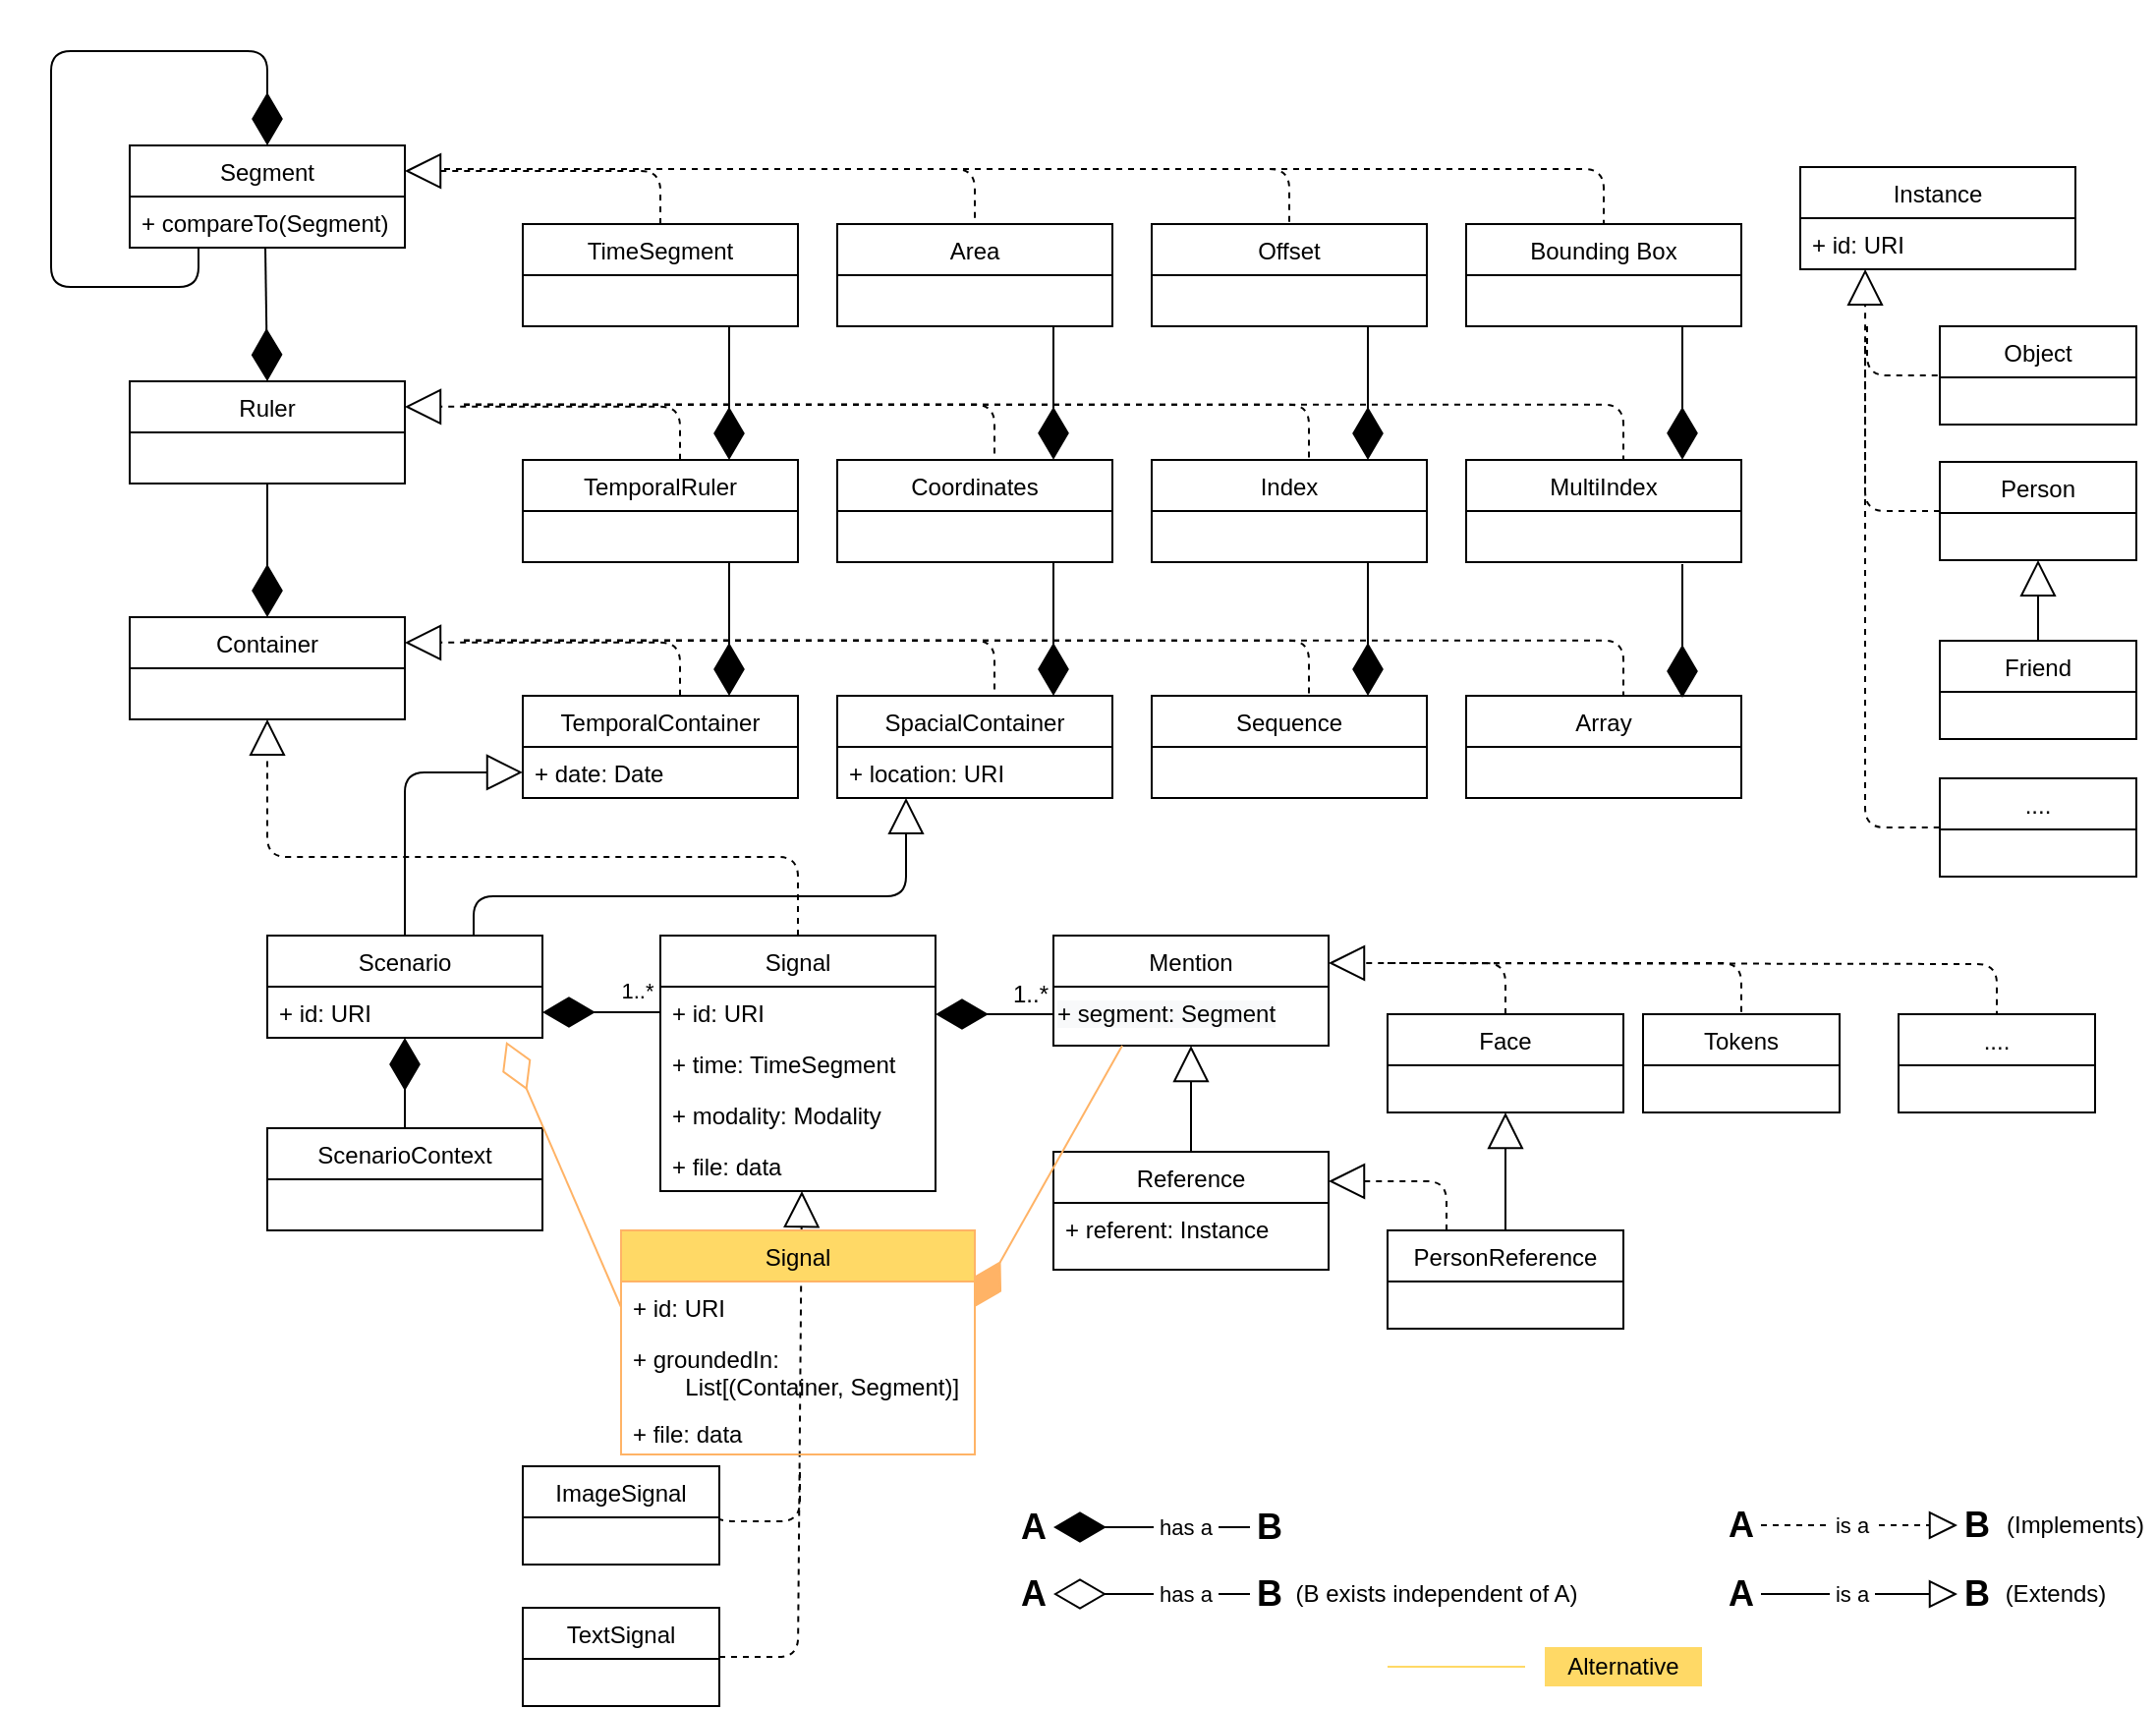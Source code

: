 <mxfile version="13.7.9" type="device"><diagram name="Page-1" id="b5b7bab2-c9e2-2cf4-8b2a-24fd1a2a6d21"><mxGraphModel dx="1395" dy="1969" grid="1" gridSize="10" guides="1" tooltips="1" connect="1" arrows="1" fold="1" page="1" pageScale="1" pageWidth="827" pageHeight="1169" background="#ffffff" math="0" shadow="0"><root><mxCell id="0"/><mxCell id="1" parent="0"/><mxCell id="1o__DuFbmf7MNs0SQMGY-70" value="Scenario" style="swimlane;fontStyle=0;childLayout=stackLayout;horizontal=1;startSize=26;fillColor=none;horizontalStack=0;resizeParent=1;resizeParentMax=0;resizeLast=0;collapsible=1;marginBottom=0;" parent="1" vertex="1"><mxGeometry x="300" y="430" width="140" height="52" as="geometry"/></mxCell><mxCell id="1o__DuFbmf7MNs0SQMGY-71" value="+ id: URI" style="text;strokeColor=none;fillColor=none;align=left;verticalAlign=top;spacingLeft=4;spacingRight=4;overflow=hidden;rotatable=0;points=[[0,0.5],[1,0.5]];portConstraint=eastwest;" parent="1o__DuFbmf7MNs0SQMGY-70" vertex="1"><mxGeometry y="26" width="140" height="26" as="geometry"/></mxCell><mxCell id="1o__DuFbmf7MNs0SQMGY-81" value="Signal" style="swimlane;fontStyle=0;childLayout=stackLayout;horizontal=1;startSize=26;fillColor=none;horizontalStack=0;resizeParent=1;resizeParentMax=0;resizeLast=0;collapsible=1;marginBottom=0;" parent="1" vertex="1"><mxGeometry x="500" y="430" width="140" height="130" as="geometry"/></mxCell><mxCell id="1o__DuFbmf7MNs0SQMGY-82" value="+ id: URI" style="text;strokeColor=none;fillColor=none;align=left;verticalAlign=top;spacingLeft=4;spacingRight=4;overflow=hidden;rotatable=0;points=[[0,0.5],[1,0.5]];portConstraint=eastwest;" parent="1o__DuFbmf7MNs0SQMGY-81" vertex="1"><mxGeometry y="26" width="140" height="26" as="geometry"/></mxCell><mxCell id="1o__DuFbmf7MNs0SQMGY-83" value="+ time: TimeSegment" style="text;strokeColor=none;fillColor=none;align=left;verticalAlign=top;spacingLeft=4;spacingRight=4;overflow=hidden;rotatable=0;points=[[0,0.5],[1,0.5]];portConstraint=eastwest;" parent="1o__DuFbmf7MNs0SQMGY-81" vertex="1"><mxGeometry y="52" width="140" height="26" as="geometry"/></mxCell><mxCell id="1o__DuFbmf7MNs0SQMGY-126" value="+ modality: Modality" style="text;strokeColor=none;fillColor=none;align=left;verticalAlign=top;spacingLeft=4;spacingRight=4;overflow=hidden;rotatable=0;points=[[0,0.5],[1,0.5]];portConstraint=eastwest;" parent="1o__DuFbmf7MNs0SQMGY-81" vertex="1"><mxGeometry y="78" width="140" height="26" as="geometry"/></mxCell><mxCell id="5_Rlf8383dMf_mq0eheu-124" value="+ file: data" style="text;strokeColor=none;fillColor=none;align=left;verticalAlign=top;spacingLeft=4;spacingRight=4;overflow=hidden;rotatable=0;points=[[0,0.5],[1,0.5]];portConstraint=eastwest;" vertex="1" parent="1o__DuFbmf7MNs0SQMGY-81"><mxGeometry y="104" width="140" height="26" as="geometry"/></mxCell><mxCell id="1o__DuFbmf7MNs0SQMGY-96" value="" style="endArrow=block;endSize=16;endFill=0;html=1;entryX=0.5;entryY=1;entryDx=0;entryDy=0;exitX=0.5;exitY=0;exitDx=0;exitDy=0;" parent="1" source="1o__DuFbmf7MNs0SQMGY-95" target="1dBUzvK3cSzvTrbAuVFN-5" edge="1"><mxGeometry x="-0.2" width="160" relative="1" as="geometry"><mxPoint x="880" y="330" as="sourcePoint"/><mxPoint x="770" y="480" as="targetPoint"/><Array as="points"><mxPoint x="770" y="510"/></Array><mxPoint as="offset"/></mxGeometry></mxCell><mxCell id="1o__DuFbmf7MNs0SQMGY-109" value="" style="endArrow=block;endSize=16;endFill=0;html=1;exitX=0.25;exitY=0;exitDx=0;exitDy=0;entryX=1;entryY=0.25;entryDx=0;entryDy=0;dashed=1;" parent="1" target="1o__DuFbmf7MNs0SQMGY-95" edge="1" source="1o__DuFbmf7MNs0SQMGY-107"><mxGeometry x="-0.2" width="160" relative="1" as="geometry"><mxPoint x="930" y="577" as="sourcePoint"/><mxPoint x="870" y="555" as="targetPoint"/><Array as="points"><mxPoint x="900" y="555"/></Array><mxPoint as="offset"/></mxGeometry></mxCell><mxCell id="1o__DuFbmf7MNs0SQMGY-110" value="" style="endArrow=block;endSize=16;endFill=0;html=1;entryX=0.5;entryY=1;entryDx=0;entryDy=0;exitX=0.5;exitY=0;exitDx=0;exitDy=0;" parent="1" source="1o__DuFbmf7MNs0SQMGY-107" target="1o__DuFbmf7MNs0SQMGY-99" edge="1"><mxGeometry width="160" relative="1" as="geometry"><mxPoint x="910" y="330" as="sourcePoint"/><mxPoint x="963" y="520" as="targetPoint"/></mxGeometry></mxCell><mxCell id="1o__DuFbmf7MNs0SQMGY-117" value="" style="endArrow=block;endSize=16;endFill=0;html=1;entryX=0.236;entryY=1;entryDx=0;entryDy=0;exitX=0;exitY=0.5;exitDx=0;exitDy=0;entryPerimeter=0;dashed=1;" parent="1" source="1o__DuFbmf7MNs0SQMGY-114" target="1o__DuFbmf7MNs0SQMGY-113" edge="1"><mxGeometry x="-0.446" width="160" relative="1" as="geometry"><mxPoint x="840" y="268.94" as="sourcePoint"/><mxPoint x="1090" y="98.94" as="targetPoint"/><Array as="points"><mxPoint x="1113" y="214"/></Array><mxPoint as="offset"/></mxGeometry></mxCell><mxCell id="1o__DuFbmf7MNs0SQMGY-127" value="" style="endArrow=block;endSize=16;endFill=0;html=1;exitX=0.5;exitY=0;exitDx=0;exitDy=0;entryX=0;entryY=0.75;entryDx=0;entryDy=0;" parent="1" source="1o__DuFbmf7MNs0SQMGY-70" target="1o__DuFbmf7MNs0SQMGY-23" edge="1"><mxGeometry width="160" relative="1" as="geometry"><mxPoint x="880" y="300" as="sourcePoint"/><mxPoint x="720" y="300" as="targetPoint"/><Array as="points"><mxPoint x="370" y="347"/></Array></mxGeometry></mxCell><mxCell id="1o__DuFbmf7MNs0SQMGY-128" value="" style="endArrow=block;endSize=16;endFill=0;html=1;exitX=0.75;exitY=0;exitDx=0;exitDy=0;entryX=0.25;entryY=1;entryDx=0;entryDy=0;" parent="1" source="1o__DuFbmf7MNs0SQMGY-70" target="1o__DuFbmf7MNs0SQMGY-36" edge="1"><mxGeometry width="160" relative="1" as="geometry"><mxPoint x="415" y="440" as="sourcePoint"/><mxPoint x="450" y="103" as="targetPoint"/><Array as="points"><mxPoint x="405" y="410"/><mxPoint x="500" y="410"/><mxPoint x="560" y="410"/><mxPoint x="625" y="410"/></Array></mxGeometry></mxCell><mxCell id="1o__DuFbmf7MNs0SQMGY-130" value="" style="endArrow=block;endSize=16;endFill=0;html=1;exitX=0.5;exitY=0;exitDx=0;exitDy=0;entryX=0.5;entryY=1;entryDx=0;entryDy=0;dashed=1;" parent="1" source="1o__DuFbmf7MNs0SQMGY-81" target="1o__DuFbmf7MNs0SQMGY-9" edge="1"><mxGeometry x="0.421" width="160" relative="1" as="geometry"><mxPoint x="790" y="300" as="sourcePoint"/><mxPoint x="630" y="300" as="targetPoint"/><Array as="points"><mxPoint x="570" y="390"/><mxPoint x="450" y="390"/><mxPoint x="300" y="390"/></Array><mxPoint x="-1" as="offset"/></mxGeometry></mxCell><mxCell id="1o__DuFbmf7MNs0SQMGY-75" value="ScenarioContext" style="swimlane;fontStyle=0;childLayout=stackLayout;horizontal=1;startSize=26;fillColor=none;horizontalStack=0;resizeParent=1;resizeParentMax=0;resizeLast=0;collapsible=1;marginBottom=0;" parent="1" vertex="1"><mxGeometry x="300" y="528" width="140" height="52" as="geometry"/></mxCell><mxCell id="5_Rlf8383dMf_mq0eheu-1" value="" style="endArrow=diamondThin;endFill=1;endSize=24;html=1;exitX=0.75;exitY=1;exitDx=0;exitDy=0;entryX=0.75;entryY=0;entryDx=0;entryDy=0;" edge="1" parent="1" source="1o__DuFbmf7MNs0SQMGY-24" target="1o__DuFbmf7MNs0SQMGY-23"><mxGeometry width="160" relative="1" as="geometry"><mxPoint x="520" y="377.94" as="sourcePoint"/><mxPoint x="680" y="377.94" as="targetPoint"/><Array as="points"/></mxGeometry></mxCell><mxCell id="1o__DuFbmf7MNs0SQMGY-9" value="Container" style="swimlane;fontStyle=0;childLayout=stackLayout;horizontal=1;startSize=26;fillColor=none;horizontalStack=0;resizeParent=1;resizeParentMax=0;resizeLast=0;collapsible=1;marginBottom=0;" parent="1" vertex="1"><mxGeometry x="230" y="267.94" width="140" height="52" as="geometry"/></mxCell><mxCell id="1o__DuFbmf7MNs0SQMGY-23" value="TemporalContainer" style="swimlane;fontStyle=0;childLayout=stackLayout;horizontal=1;startSize=26;fillColor=none;horizontalStack=0;resizeParent=1;resizeParentMax=0;resizeLast=0;collapsible=1;marginBottom=0;" parent="1" vertex="1"><mxGeometry x="430" y="307.94" width="140" height="52" as="geometry"/></mxCell><mxCell id="5_Rlf8383dMf_mq0eheu-111" value="+ date: Date" style="text;strokeColor=none;fillColor=none;align=left;verticalAlign=top;spacingLeft=4;spacingRight=4;overflow=hidden;rotatable=0;points=[[0,0.5],[1,0.5]];portConstraint=eastwest;" vertex="1" parent="1o__DuFbmf7MNs0SQMGY-23"><mxGeometry y="26" width="140" height="26" as="geometry"/></mxCell><mxCell id="1o__DuFbmf7MNs0SQMGY-36" value="SpacialContainer" style="swimlane;fontStyle=0;childLayout=stackLayout;horizontal=1;startSize=26;fillColor=none;horizontalStack=0;resizeParent=1;resizeParentMax=0;resizeLast=0;collapsible=1;marginBottom=0;" parent="1" vertex="1"><mxGeometry x="590" y="307.94" width="140" height="52" as="geometry"/></mxCell><mxCell id="5_Rlf8383dMf_mq0eheu-108" value="+ location: URI" style="text;strokeColor=none;fillColor=none;align=left;verticalAlign=top;spacingLeft=4;spacingRight=4;overflow=hidden;rotatable=0;points=[[0,0.5],[1,0.5]];portConstraint=eastwest;" vertex="1" parent="1o__DuFbmf7MNs0SQMGY-36"><mxGeometry y="26" width="140" height="26" as="geometry"/></mxCell><mxCell id="1o__DuFbmf7MNs0SQMGY-47" value="Sequence" style="swimlane;fontStyle=0;childLayout=stackLayout;horizontal=1;startSize=26;fillColor=none;horizontalStack=0;resizeParent=1;resizeParentMax=0;resizeLast=0;collapsible=1;marginBottom=0;" parent="1" vertex="1"><mxGeometry x="750" y="307.94" width="140" height="52" as="geometry"/></mxCell><mxCell id="1o__DuFbmf7MNs0SQMGY-54" value="Array" style="swimlane;fontStyle=0;childLayout=stackLayout;horizontal=1;startSize=26;fillColor=none;horizontalStack=0;resizeParent=1;resizeParentMax=0;resizeLast=0;collapsible=1;marginBottom=0;" parent="1" vertex="1"><mxGeometry x="910" y="307.94" width="140" height="52" as="geometry"/></mxCell><mxCell id="1o__DuFbmf7MNs0SQMGY-14" value="Ruler" style="swimlane;fontStyle=0;childLayout=stackLayout;horizontal=1;startSize=26;fillColor=none;horizontalStack=0;resizeParent=1;resizeParentMax=0;resizeLast=0;collapsible=1;marginBottom=0;" parent="1" vertex="1"><mxGeometry x="230" y="147.94" width="140" height="52" as="geometry"/></mxCell><mxCell id="1o__DuFbmf7MNs0SQMGY-24" value="TemporalRuler" style="swimlane;fontStyle=0;childLayout=stackLayout;horizontal=1;startSize=26;fillColor=none;horizontalStack=0;resizeParent=1;resizeParentMax=0;resizeLast=0;collapsible=1;marginBottom=0;" parent="1" vertex="1"><mxGeometry x="430" y="187.94" width="140" height="52" as="geometry"/></mxCell><mxCell id="1o__DuFbmf7MNs0SQMGY-42" value="Coordinates" style="swimlane;fontStyle=0;childLayout=stackLayout;horizontal=1;startSize=26;fillColor=none;horizontalStack=0;resizeParent=1;resizeParentMax=0;resizeLast=0;collapsible=1;marginBottom=0;" parent="1" vertex="1"><mxGeometry x="590" y="187.94" width="140" height="52" as="geometry"/></mxCell><mxCell id="1o__DuFbmf7MNs0SQMGY-49" value="Index" style="swimlane;fontStyle=0;childLayout=stackLayout;horizontal=1;startSize=26;fillColor=none;horizontalStack=0;resizeParent=1;resizeParentMax=0;resizeLast=0;collapsible=1;marginBottom=0;" parent="1" vertex="1"><mxGeometry x="750" y="187.94" width="140" height="52" as="geometry"/></mxCell><mxCell id="1o__DuFbmf7MNs0SQMGY-56" value="MultiIndex" style="swimlane;fontStyle=0;childLayout=stackLayout;horizontal=1;startSize=26;fillColor=none;horizontalStack=0;resizeParent=1;resizeParentMax=0;resizeLast=0;collapsible=1;marginBottom=0;" parent="1" vertex="1"><mxGeometry x="910" y="187.94" width="140" height="52" as="geometry"/></mxCell><mxCell id="1o__DuFbmf7MNs0SQMGY-17" value="Segment" style="swimlane;fontStyle=0;childLayout=stackLayout;horizontal=1;startSize=26;fillColor=none;horizontalStack=0;resizeParent=1;resizeParentMax=0;resizeLast=0;collapsible=1;marginBottom=0;" parent="1" vertex="1"><mxGeometry x="230" y="28" width="140" height="52" as="geometry"/></mxCell><mxCell id="5_Rlf8383dMf_mq0eheu-112" value="+ compareTo(Segment)&#10;" style="text;strokeColor=none;fillColor=none;align=left;verticalAlign=top;spacingLeft=4;spacingRight=4;overflow=hidden;rotatable=0;points=[[0,0.5],[1,0.5]];portConstraint=eastwest;" vertex="1" parent="1o__DuFbmf7MNs0SQMGY-17"><mxGeometry y="26" width="140" height="26" as="geometry"/></mxCell><mxCell id="1o__DuFbmf7MNs0SQMGY-25" value="TimeSegment" style="swimlane;fontStyle=0;childLayout=stackLayout;horizontal=1;startSize=26;fillColor=none;horizontalStack=0;resizeParent=1;resizeParentMax=0;resizeLast=0;collapsible=1;marginBottom=0;" parent="1" vertex="1"><mxGeometry x="430" y="68" width="140" height="52" as="geometry"/></mxCell><mxCell id="1o__DuFbmf7MNs0SQMGY-39" value="Area" style="swimlane;fontStyle=0;childLayout=stackLayout;horizontal=1;startSize=26;fillColor=none;horizontalStack=0;resizeParent=1;resizeParentMax=0;resizeLast=0;collapsible=1;marginBottom=0;" parent="1" vertex="1"><mxGeometry x="590" y="68" width="140" height="52" as="geometry"/></mxCell><mxCell id="1o__DuFbmf7MNs0SQMGY-48" value="Offset" style="swimlane;fontStyle=0;childLayout=stackLayout;horizontal=1;startSize=26;fillColor=none;horizontalStack=0;resizeParent=1;resizeParentMax=0;resizeLast=0;collapsible=1;marginBottom=0;" parent="1" vertex="1"><mxGeometry x="750" y="68" width="140" height="52" as="geometry"/></mxCell><mxCell id="1o__DuFbmf7MNs0SQMGY-55" value="Bounding Box" style="swimlane;fontStyle=0;childLayout=stackLayout;horizontal=1;startSize=26;fillColor=none;horizontalStack=0;resizeParent=1;resizeParentMax=0;resizeLast=0;collapsible=1;marginBottom=0;" parent="1" vertex="1"><mxGeometry x="910" y="68" width="140" height="52" as="geometry"/></mxCell><mxCell id="5_Rlf8383dMf_mq0eheu-3" value="" style="endArrow=diamondThin;endFill=1;endSize=24;html=1;exitX=0.5;exitY=1;exitDx=0;exitDy=0;entryX=0.5;entryY=0;entryDx=0;entryDy=0;" edge="1" parent="1" source="1o__DuFbmf7MNs0SQMGY-14" target="1o__DuFbmf7MNs0SQMGY-9"><mxGeometry width="160" relative="1" as="geometry"><mxPoint x="800" y="330" as="sourcePoint"/><mxPoint x="960" y="330" as="targetPoint"/></mxGeometry></mxCell><mxCell id="5_Rlf8383dMf_mq0eheu-4" value="" style="endArrow=diamondThin;endFill=1;endSize=24;html=1;entryX=0.5;entryY=0;entryDx=0;entryDy=0;" edge="1" parent="1" target="1o__DuFbmf7MNs0SQMGY-14"><mxGeometry width="160" relative="1" as="geometry"><mxPoint x="299" y="80" as="sourcePoint"/><mxPoint x="298.82" y="147.94" as="targetPoint"/></mxGeometry></mxCell><mxCell id="5_Rlf8383dMf_mq0eheu-5" value="" style="endArrow=diamondThin;endFill=1;endSize=24;html=1;entryX=0.5;entryY=0;entryDx=0;entryDy=0;exitX=0.25;exitY=1;exitDx=0;exitDy=0;" edge="1" parent="1" source="1o__DuFbmf7MNs0SQMGY-17" target="1o__DuFbmf7MNs0SQMGY-17"><mxGeometry width="160" relative="1" as="geometry"><mxPoint x="290.0" y="-39.94" as="sourcePoint"/><mxPoint x="291" y="28.0" as="targetPoint"/><Array as="points"><mxPoint x="265" y="100"/><mxPoint x="190" y="100"/><mxPoint x="190" y="54"/><mxPoint x="190" y="-20"/><mxPoint x="300" y="-20"/></Array></mxGeometry></mxCell><mxCell id="5_Rlf8383dMf_mq0eheu-6" value="" style="endArrow=diamondThin;endFill=1;endSize=24;html=1;exitX=0.5;exitY=0;exitDx=0;exitDy=0;" edge="1" parent="1" source="1o__DuFbmf7MNs0SQMGY-75" target="1o__DuFbmf7MNs0SQMGY-71"><mxGeometry width="160" relative="1" as="geometry"><mxPoint x="800" y="210" as="sourcePoint"/><mxPoint x="960" y="210" as="targetPoint"/></mxGeometry></mxCell><mxCell id="5_Rlf8383dMf_mq0eheu-7" value="" style="endArrow=diamondThin;endFill=1;endSize=24;html=1;exitX=0.75;exitY=1;exitDx=0;exitDy=0;entryX=0.75;entryY=0;entryDx=0;entryDy=0;" edge="1" parent="1"><mxGeometry width="160" relative="1" as="geometry"><mxPoint x="700.0" y="239.94" as="sourcePoint"/><mxPoint x="700.0" y="307.94" as="targetPoint"/><Array as="points"/></mxGeometry></mxCell><mxCell id="5_Rlf8383dMf_mq0eheu-8" value="" style="endArrow=diamondThin;endFill=1;endSize=24;html=1;exitX=0.75;exitY=1;exitDx=0;exitDy=0;entryX=0.75;entryY=0;entryDx=0;entryDy=0;" edge="1" parent="1"><mxGeometry width="160" relative="1" as="geometry"><mxPoint x="860.0" y="239.94" as="sourcePoint"/><mxPoint x="860.0" y="307.94" as="targetPoint"/><Array as="points"/></mxGeometry></mxCell><mxCell id="5_Rlf8383dMf_mq0eheu-9" value="" style="endArrow=diamondThin;endFill=1;endSize=24;html=1;exitX=0.75;exitY=1;exitDx=0;exitDy=0;entryX=0.75;entryY=0;entryDx=0;entryDy=0;" edge="1" parent="1"><mxGeometry width="160" relative="1" as="geometry"><mxPoint x="1020.0" y="240.94" as="sourcePoint"/><mxPoint x="1020.0" y="308.94" as="targetPoint"/><Array as="points"/></mxGeometry></mxCell><mxCell id="5_Rlf8383dMf_mq0eheu-10" value="" style="endArrow=diamondThin;endFill=1;endSize=24;html=1;exitX=0.75;exitY=1;exitDx=0;exitDy=0;entryX=0.75;entryY=0;entryDx=0;entryDy=0;" edge="1" parent="1" source="1o__DuFbmf7MNs0SQMGY-25" target="1o__DuFbmf7MNs0SQMGY-24"><mxGeometry width="160" relative="1" as="geometry"><mxPoint x="560" y="140" as="sourcePoint"/><mxPoint x="580" y="140" as="targetPoint"/><Array as="points"/></mxGeometry></mxCell><mxCell id="5_Rlf8383dMf_mq0eheu-11" value="" style="endArrow=diamondThin;endFill=1;endSize=24;html=1;exitX=0.75;exitY=1;exitDx=0;exitDy=0;entryX=0.75;entryY=0;entryDx=0;entryDy=0;" edge="1" parent="1"><mxGeometry width="160" relative="1" as="geometry"><mxPoint x="700.0" y="119.97" as="sourcePoint"/><mxPoint x="700.0" y="187.91" as="targetPoint"/><Array as="points"/></mxGeometry></mxCell><mxCell id="5_Rlf8383dMf_mq0eheu-12" value="" style="endArrow=diamondThin;endFill=1;endSize=24;html=1;exitX=0.75;exitY=1;exitDx=0;exitDy=0;entryX=0.75;entryY=0;entryDx=0;entryDy=0;" edge="1" parent="1"><mxGeometry width="160" relative="1" as="geometry"><mxPoint x="860.0" y="120" as="sourcePoint"/><mxPoint x="860.0" y="187.94" as="targetPoint"/><Array as="points"/></mxGeometry></mxCell><mxCell id="5_Rlf8383dMf_mq0eheu-13" value="" style="endArrow=diamondThin;endFill=1;endSize=24;html=1;exitX=0.75;exitY=1;exitDx=0;exitDy=0;entryX=0.75;entryY=0;entryDx=0;entryDy=0;" edge="1" parent="1"><mxGeometry width="160" relative="1" as="geometry"><mxPoint x="1020.0" y="119.97" as="sourcePoint"/><mxPoint x="1020.0" y="187.91" as="targetPoint"/><Array as="points"/></mxGeometry></mxCell><mxCell id="5_Rlf8383dMf_mq0eheu-14" value="" style="endArrow=diamondThin;endFill=1;endSize=24;html=1;exitX=0;exitY=0.5;exitDx=0;exitDy=0;entryX=1;entryY=0.5;entryDx=0;entryDy=0;" edge="1" parent="1" source="1o__DuFbmf7MNs0SQMGY-82" target="1o__DuFbmf7MNs0SQMGY-71"><mxGeometry width="160" relative="1" as="geometry"><mxPoint x="800" y="350" as="sourcePoint"/><mxPoint x="960" y="350" as="targetPoint"/></mxGeometry></mxCell><mxCell id="5_Rlf8383dMf_mq0eheu-127" value="1..*" style="edgeLabel;html=1;align=center;verticalAlign=middle;resizable=0;points=[];" vertex="1" connectable="0" parent="5_Rlf8383dMf_mq0eheu-14"><mxGeometry x="0.049" y="-2" relative="1" as="geometry"><mxPoint x="18.76" y="-9" as="offset"/></mxGeometry></mxCell><mxCell id="5_Rlf8383dMf_mq0eheu-16" value="" style="endArrow=diamondThin;endFill=1;endSize=24;html=1;exitX=0;exitY=0.5;exitDx=0;exitDy=0;entryX=1;entryY=0.5;entryDx=0;entryDy=0;" edge="1" parent="1"><mxGeometry width="160" relative="1" as="geometry"><mxPoint x="700" y="470.0" as="sourcePoint"/><mxPoint x="640" y="470.0" as="targetPoint"/></mxGeometry></mxCell><mxCell id="1o__DuFbmf7MNs0SQMGY-95" value="Reference" style="swimlane;fontStyle=0;childLayout=stackLayout;horizontal=1;startSize=26;fillColor=none;horizontalStack=0;resizeParent=1;resizeParentMax=0;resizeLast=0;collapsible=1;marginBottom=0;" parent="1" vertex="1"><mxGeometry x="700" y="540" width="140" height="60" as="geometry"><mxRectangle x="900" y="540" width="90" height="26" as="alternateBounds"/></mxGeometry></mxCell><mxCell id="1o__DuFbmf7MNs0SQMGY-98" value="+ referent: Instance" style="text;strokeColor=none;fillColor=none;align=left;verticalAlign=top;spacingLeft=4;spacingRight=4;overflow=hidden;rotatable=0;points=[[0,0.5],[1,0.5]];portConstraint=eastwest;" parent="1o__DuFbmf7MNs0SQMGY-95" vertex="1"><mxGeometry y="26" width="140" height="34" as="geometry"/></mxCell><mxCell id="1o__DuFbmf7MNs0SQMGY-99" value="Face" style="swimlane;fontStyle=0;childLayout=stackLayout;horizontal=1;startSize=26;fillColor=none;horizontalStack=0;resizeParent=1;resizeParentMax=0;resizeLast=0;collapsible=1;marginBottom=0;" parent="1" vertex="1"><mxGeometry x="870" y="470" width="120" height="50" as="geometry"/></mxCell><mxCell id="1o__DuFbmf7MNs0SQMGY-107" value="PersonReference" style="swimlane;fontStyle=0;childLayout=stackLayout;horizontal=1;startSize=26;fillColor=none;horizontalStack=0;resizeParent=1;resizeParentMax=0;resizeLast=0;collapsible=1;marginBottom=0;" parent="1" vertex="1"><mxGeometry x="870" y="580" width="120" height="50" as="geometry"/></mxCell><mxCell id="1o__DuFbmf7MNs0SQMGY-101" value="Tokens" style="swimlane;fontStyle=0;childLayout=stackLayout;horizontal=1;startSize=26;fillColor=none;horizontalStack=0;resizeParent=1;resizeParentMax=0;resizeLast=0;collapsible=1;marginBottom=0;" parent="1" vertex="1"><mxGeometry x="1000" y="470" width="100" height="50" as="geometry"/></mxCell><mxCell id="1dBUzvK3cSzvTrbAuVFN-1" value="Mention" style="swimlane;fontStyle=0;childLayout=stackLayout;horizontal=1;startSize=26;fillColor=none;horizontalStack=0;resizeParent=1;resizeParentMax=0;resizeLast=0;collapsible=1;marginBottom=0;" parent="1" vertex="1"><mxGeometry x="700" y="430" width="140" height="56" as="geometry"/></mxCell><mxCell id="1dBUzvK3cSzvTrbAuVFN-5" value="&lt;meta charset=&quot;utf-8&quot;&gt;&lt;span style=&quot;color: rgb(0, 0, 0); font-family: helvetica; font-size: 12px; font-style: normal; font-weight: 400; letter-spacing: normal; text-align: left; text-indent: 0px; text-transform: none; word-spacing: 0px; background-color: rgb(248, 249, 250); display: inline; float: none;&quot;&gt;+ segment: Segment&lt;/span&gt;" style="text;whiteSpace=wrap;html=1;" parent="1dBUzvK3cSzvTrbAuVFN-1" vertex="1"><mxGeometry y="26" width="140" height="30" as="geometry"/></mxCell><mxCell id="5_Rlf8383dMf_mq0eheu-23" value="" style="endArrow=diamondThin;endFill=0;endSize=24;html=1;exitX=0;exitY=0.5;exitDx=0;exitDy=0;entryX=0.868;entryY=1.075;entryDx=0;entryDy=0;entryPerimeter=0;strokeColor=#FFB366;fillColor=#FFD966;" edge="1" parent="1" source="5_Rlf8383dMf_mq0eheu-20" target="1o__DuFbmf7MNs0SQMGY-71"><mxGeometry width="160" relative="1" as="geometry"><mxPoint x="800" y="350" as="sourcePoint"/><mxPoint x="960" y="350" as="targetPoint"/></mxGeometry></mxCell><mxCell id="5_Rlf8383dMf_mq0eheu-31" value="" style="endArrow=block;endSize=16;endFill=0;html=1;entryX=1;entryY=0.25;entryDx=0;entryDy=0;exitX=0.5;exitY=0;exitDx=0;exitDy=0;edgeStyle=orthogonalEdgeStyle;dashed=1;" edge="1" parent="1" source="1o__DuFbmf7MNs0SQMGY-25" target="1o__DuFbmf7MNs0SQMGY-17"><mxGeometry width="160" relative="1" as="geometry"><mxPoint x="800" y="350" as="sourcePoint"/><mxPoint x="960" y="350" as="targetPoint"/></mxGeometry></mxCell><mxCell id="5_Rlf8383dMf_mq0eheu-33" value="" style="endArrow=none;html=1;entryX=0.5;entryY=0;entryDx=0;entryDy=0;dashed=1;" edge="1" parent="1" target="1o__DuFbmf7MNs0SQMGY-39"><mxGeometry width="50" height="50" relative="1" as="geometry"><mxPoint x="390" y="40" as="sourcePoint"/><mxPoint x="910" y="330" as="targetPoint"/><Array as="points"><mxPoint x="660" y="40"/></Array></mxGeometry></mxCell><mxCell id="5_Rlf8383dMf_mq0eheu-34" value="" style="endArrow=none;html=1;entryX=0.5;entryY=0;entryDx=0;entryDy=0;dashed=1;" edge="1" parent="1" target="1o__DuFbmf7MNs0SQMGY-48"><mxGeometry width="50" height="50" relative="1" as="geometry"><mxPoint x="390" y="40" as="sourcePoint"/><mxPoint x="670" y="78" as="targetPoint"/><Array as="points"><mxPoint x="820" y="40"/></Array></mxGeometry></mxCell><mxCell id="5_Rlf8383dMf_mq0eheu-35" value="" style="endArrow=none;html=1;entryX=0.5;entryY=0;entryDx=0;entryDy=0;dashed=1;" edge="1" parent="1" target="1o__DuFbmf7MNs0SQMGY-55"><mxGeometry width="50" height="50" relative="1" as="geometry"><mxPoint x="390" y="40" as="sourcePoint"/><mxPoint x="830" y="78" as="targetPoint"/><Array as="points"><mxPoint x="980" y="40"/></Array></mxGeometry></mxCell><mxCell id="5_Rlf8383dMf_mq0eheu-41" value="" style="endArrow=block;endSize=16;endFill=0;html=1;exitX=0.5;exitY=0;exitDx=0;exitDy=0;entryX=1;entryY=0.25;entryDx=0;entryDy=0;dashed=1;" edge="1" parent="1" source="1o__DuFbmf7MNs0SQMGY-99" target="1dBUzvK3cSzvTrbAuVFN-1"><mxGeometry width="160" relative="1" as="geometry"><mxPoint x="800" y="300" as="sourcePoint"/><mxPoint x="960" y="300" as="targetPoint"/><Array as="points"><mxPoint x="930" y="444"/></Array></mxGeometry></mxCell><mxCell id="5_Rlf8383dMf_mq0eheu-42" value="" style="endArrow=none;html=1;edgeStyle=orthogonalEdgeStyle;entryX=0.5;entryY=0;entryDx=0;entryDy=0;dashed=1;" edge="1" parent="1" target="1o__DuFbmf7MNs0SQMGY-101"><mxGeometry relative="1" as="geometry"><mxPoint x="870" y="444" as="sourcePoint"/><mxPoint x="1070" y="450" as="targetPoint"/><Array as="points"><mxPoint x="1050" y="444"/></Array></mxGeometry></mxCell><mxCell id="5_Rlf8383dMf_mq0eheu-46" value="" style="endArrow=none;html=1;edgeStyle=orthogonalEdgeStyle;entryX=0.5;entryY=0;entryDx=0;entryDy=0;dashed=1;dashed=1;" edge="1" parent="1" target="5_Rlf8383dMf_mq0eheu-18"><mxGeometry relative="1" as="geometry"><mxPoint x="870" y="444" as="sourcePoint"/><mxPoint x="960" y="300" as="targetPoint"/></mxGeometry></mxCell><mxCell id="5_Rlf8383dMf_mq0eheu-53" value="" style="endArrow=none;html=1;edgeStyle=orthogonalEdgeStyle;entryX=0;entryY=0.5;entryDx=0;entryDy=0;dashed=1;" edge="1" parent="1" target="1o__DuFbmf7MNs0SQMGY-115"><mxGeometry relative="1" as="geometry"><mxPoint x="1114" y="120" as="sourcePoint"/><mxPoint x="920" y="300" as="targetPoint"/><Array as="points"><mxPoint x="1114" y="145"/></Array></mxGeometry></mxCell><mxCell id="5_Rlf8383dMf_mq0eheu-56" value="" style="endArrow=block;endSize=16;endFill=0;html=1;entryX=1;entryY=0.25;entryDx=0;entryDy=0;exitX=0.5;exitY=0;exitDx=0;exitDy=0;edgeStyle=orthogonalEdgeStyle;dashed=1;" edge="1" parent="1" target="1o__DuFbmf7MNs0SQMGY-14"><mxGeometry width="160" relative="1" as="geometry"><mxPoint x="510" y="187.88" as="sourcePoint"/><mxPoint x="380" y="160.88" as="targetPoint"/><Array as="points"><mxPoint x="510" y="161"/></Array></mxGeometry></mxCell><mxCell id="5_Rlf8383dMf_mq0eheu-57" value="" style="endArrow=none;html=1;entryX=0.5;entryY=0;entryDx=0;entryDy=0;dashed=1;" edge="1" parent="1"><mxGeometry width="50" height="50" relative="1" as="geometry"><mxPoint x="400" y="159.88" as="sourcePoint"/><mxPoint x="670" y="187.88" as="targetPoint"/><Array as="points"><mxPoint x="670" y="159.88"/></Array></mxGeometry></mxCell><mxCell id="5_Rlf8383dMf_mq0eheu-58" value="" style="endArrow=none;html=1;entryX=0.5;entryY=0;entryDx=0;entryDy=0;dashed=1;" edge="1" parent="1"><mxGeometry width="50" height="50" relative="1" as="geometry"><mxPoint x="400" y="159.88" as="sourcePoint"/><mxPoint x="830" y="187.88" as="targetPoint"/><Array as="points"><mxPoint x="830" y="159.88"/></Array></mxGeometry></mxCell><mxCell id="5_Rlf8383dMf_mq0eheu-59" value="" style="endArrow=none;html=1;entryX=0.5;entryY=0;entryDx=0;entryDy=0;dashed=1;" edge="1" parent="1"><mxGeometry width="50" height="50" relative="1" as="geometry"><mxPoint x="400" y="159.88" as="sourcePoint"/><mxPoint x="990" y="187.88" as="targetPoint"/><Array as="points"><mxPoint x="990" y="159.88"/></Array></mxGeometry></mxCell><mxCell id="5_Rlf8383dMf_mq0eheu-69" value="" style="endArrow=block;endSize=16;endFill=0;html=1;entryX=1;entryY=0.25;entryDx=0;entryDy=0;exitX=0.5;exitY=0;exitDx=0;exitDy=0;edgeStyle=orthogonalEdgeStyle;dashed=1;" edge="1" parent="1" target="1o__DuFbmf7MNs0SQMGY-9"><mxGeometry width="160" relative="1" as="geometry"><mxPoint x="510" y="307.88" as="sourcePoint"/><mxPoint x="380" y="280.88" as="targetPoint"/><Array as="points"><mxPoint x="510" y="281"/></Array></mxGeometry></mxCell><mxCell id="5_Rlf8383dMf_mq0eheu-70" value="" style="endArrow=none;html=1;entryX=0.5;entryY=0;entryDx=0;entryDy=0;dashed=1;" edge="1" parent="1"><mxGeometry width="50" height="50" relative="1" as="geometry"><mxPoint x="400" y="279.88" as="sourcePoint"/><mxPoint x="670" y="307.88" as="targetPoint"/><Array as="points"><mxPoint x="670" y="279.88"/></Array></mxGeometry></mxCell><mxCell id="5_Rlf8383dMf_mq0eheu-71" value="" style="endArrow=none;html=1;entryX=0.5;entryY=0;entryDx=0;entryDy=0;dashed=1;" edge="1" parent="1"><mxGeometry width="50" height="50" relative="1" as="geometry"><mxPoint x="400" y="279.88" as="sourcePoint"/><mxPoint x="830" y="307.88" as="targetPoint"/><Array as="points"><mxPoint x="830" y="279.88"/></Array></mxGeometry></mxCell><mxCell id="5_Rlf8383dMf_mq0eheu-72" value="" style="endArrow=none;html=1;entryX=0.5;entryY=0;entryDx=0;entryDy=0;dashed=1;" edge="1" parent="1"><mxGeometry width="50" height="50" relative="1" as="geometry"><mxPoint x="400" y="279.88" as="sourcePoint"/><mxPoint x="990" y="307.88" as="targetPoint"/><Array as="points"><mxPoint x="990" y="279.88"/></Array></mxGeometry></mxCell><mxCell id="5_Rlf8383dMf_mq0eheu-73" value="" style="endArrow=diamondThin;endFill=1;endSize=24;html=1;entryX=1;entryY=0.5;entryDx=0;entryDy=0;exitX=0.25;exitY=1;exitDx=0;exitDy=0;strokeColor=#FFB366;fillColor=#FFD966;" edge="1" parent="1" source="1dBUzvK3cSzvTrbAuVFN-5" target="5_Rlf8383dMf_mq0eheu-20"><mxGeometry width="160" relative="1" as="geometry"><mxPoint x="800" y="310" as="sourcePoint"/><mxPoint x="960" y="310" as="targetPoint"/></mxGeometry></mxCell><mxCell id="5_Rlf8383dMf_mq0eheu-75" value="" style="endArrow=diamondThin;endFill=0;endSize=24;html=1;exitX=0;exitY=0.5;exitDx=0;exitDy=0;entryX=1;entryY=0.5;entryDx=0;entryDy=0;" edge="1" parent="1" source="5_Rlf8383dMf_mq0eheu-80" target="5_Rlf8383dMf_mq0eheu-79"><mxGeometry width="160" relative="1" as="geometry"><mxPoint x="760" y="763" as="sourcePoint"/><mxPoint x="700" y="763" as="targetPoint"/></mxGeometry></mxCell><mxCell id="5_Rlf8383dMf_mq0eheu-83" value="&amp;nbsp;has a&amp;nbsp;" style="edgeLabel;html=1;align=center;verticalAlign=middle;resizable=0;points=[];" vertex="1" connectable="0" parent="5_Rlf8383dMf_mq0eheu-75"><mxGeometry x="-0.42" y="1" relative="1" as="geometry"><mxPoint x="-4.12" y="-1" as="offset"/></mxGeometry></mxCell><mxCell id="5_Rlf8383dMf_mq0eheu-76" value="" style="endArrow=block;dashed=1;endFill=0;endSize=12;html=1;" edge="1" parent="1"><mxGeometry width="160" relative="1" as="geometry"><mxPoint x="1060" y="730" as="sourcePoint"/><mxPoint x="1160" y="730" as="targetPoint"/></mxGeometry></mxCell><mxCell id="5_Rlf8383dMf_mq0eheu-78" value="&amp;nbsp;is a&amp;nbsp;" style="edgeLabel;html=1;align=center;verticalAlign=middle;resizable=0;points=[];" vertex="1" connectable="0" parent="5_Rlf8383dMf_mq0eheu-76"><mxGeometry x="-0.076" relative="1" as="geometry"><mxPoint as="offset"/></mxGeometry></mxCell><mxCell id="5_Rlf8383dMf_mq0eheu-79" value="&lt;b&gt;&lt;font style=&quot;font-size: 18px&quot;&gt;A&lt;/font&gt;&lt;/b&gt;" style="text;html=1;strokeColor=none;fillColor=none;align=center;verticalAlign=middle;whiteSpace=wrap;rounded=0;" vertex="1" parent="1"><mxGeometry x="680" y="755" width="20" height="20" as="geometry"/></mxCell><mxCell id="5_Rlf8383dMf_mq0eheu-80" value="&lt;b&gt;&lt;font style=&quot;font-size: 18px&quot;&gt;B&lt;/font&gt;&lt;/b&gt;" style="text;html=1;strokeColor=none;fillColor=none;align=center;verticalAlign=middle;whiteSpace=wrap;rounded=0;" vertex="1" parent="1"><mxGeometry x="800" y="755" width="20" height="20" as="geometry"/></mxCell><mxCell id="5_Rlf8383dMf_mq0eheu-85" value="" style="endArrow=diamondThin;endFill=1;endSize=24;html=1;exitX=0;exitY=0.5;exitDx=0;exitDy=0;entryX=1;entryY=0.5;entryDx=0;entryDy=0;" edge="1" parent="1" source="5_Rlf8383dMf_mq0eheu-88" target="5_Rlf8383dMf_mq0eheu-87"><mxGeometry width="160" relative="1" as="geometry"><mxPoint x="760" y="729" as="sourcePoint"/><mxPoint x="700" y="729" as="targetPoint"/></mxGeometry></mxCell><mxCell id="5_Rlf8383dMf_mq0eheu-86" value="&amp;nbsp;has a&amp;nbsp;" style="edgeLabel;html=1;align=center;verticalAlign=middle;resizable=0;points=[];" vertex="1" connectable="0" parent="5_Rlf8383dMf_mq0eheu-85"><mxGeometry x="-0.42" y="1" relative="1" as="geometry"><mxPoint x="-4.12" y="-1" as="offset"/></mxGeometry></mxCell><mxCell id="5_Rlf8383dMf_mq0eheu-87" value="&lt;b&gt;&lt;font style=&quot;font-size: 18px&quot;&gt;A&lt;/font&gt;&lt;/b&gt;" style="text;html=1;strokeColor=none;fillColor=none;align=center;verticalAlign=middle;whiteSpace=wrap;rounded=0;" vertex="1" parent="1"><mxGeometry x="680" y="721" width="20" height="20" as="geometry"/></mxCell><mxCell id="5_Rlf8383dMf_mq0eheu-88" value="&lt;b&gt;&lt;font style=&quot;font-size: 18px&quot;&gt;B&lt;/font&gt;&lt;/b&gt;" style="text;html=1;strokeColor=none;fillColor=none;align=center;verticalAlign=middle;whiteSpace=wrap;rounded=0;" vertex="1" parent="1"><mxGeometry x="800" y="721" width="20" height="20" as="geometry"/></mxCell><mxCell id="5_Rlf8383dMf_mq0eheu-89" value="&lt;b&gt;&lt;font style=&quot;font-size: 18px&quot;&gt;A&lt;/font&gt;&lt;/b&gt;" style="text;html=1;strokeColor=none;fillColor=none;align=center;verticalAlign=middle;whiteSpace=wrap;rounded=0;" vertex="1" parent="1"><mxGeometry x="1040" y="720" width="20" height="20" as="geometry"/></mxCell><mxCell id="5_Rlf8383dMf_mq0eheu-90" value="&lt;b&gt;&lt;font style=&quot;font-size: 18px&quot;&gt;B&lt;/font&gt;&lt;/b&gt;" style="text;html=1;strokeColor=none;fillColor=none;align=center;verticalAlign=middle;whiteSpace=wrap;rounded=0;" vertex="1" parent="1"><mxGeometry x="1160" y="720" width="20" height="20" as="geometry"/></mxCell><mxCell id="5_Rlf8383dMf_mq0eheu-91" value="" style="endArrow=block;endFill=0;endSize=12;html=1;" edge="1" parent="1"><mxGeometry width="160" relative="1" as="geometry"><mxPoint x="1060" y="765" as="sourcePoint"/><mxPoint x="1160" y="765" as="targetPoint"/></mxGeometry></mxCell><mxCell id="5_Rlf8383dMf_mq0eheu-92" value="&amp;nbsp;is a&amp;nbsp;" style="edgeLabel;html=1;align=center;verticalAlign=middle;resizable=0;points=[];" vertex="1" connectable="0" parent="5_Rlf8383dMf_mq0eheu-91"><mxGeometry x="-0.076" relative="1" as="geometry"><mxPoint as="offset"/></mxGeometry></mxCell><mxCell id="5_Rlf8383dMf_mq0eheu-93" value="&lt;b&gt;&lt;font style=&quot;font-size: 18px&quot;&gt;A&lt;/font&gt;&lt;/b&gt;" style="text;html=1;strokeColor=none;fillColor=none;align=center;verticalAlign=middle;whiteSpace=wrap;rounded=0;" vertex="1" parent="1"><mxGeometry x="1040" y="755" width="20" height="20" as="geometry"/></mxCell><mxCell id="5_Rlf8383dMf_mq0eheu-94" value="&lt;b&gt;&lt;font style=&quot;font-size: 18px&quot;&gt;B&lt;/font&gt;&lt;/b&gt;" style="text;html=1;strokeColor=none;fillColor=none;align=center;verticalAlign=middle;whiteSpace=wrap;rounded=0;" vertex="1" parent="1"><mxGeometry x="1160" y="755" width="20" height="20" as="geometry"/></mxCell><mxCell id="5_Rlf8383dMf_mq0eheu-98" value="(B exists independent of A)" style="text;html=1;strokeColor=none;fillColor=none;align=center;verticalAlign=middle;whiteSpace=wrap;rounded=0;" vertex="1" parent="1"><mxGeometry x="820" y="755" width="150" height="20" as="geometry"/></mxCell><mxCell id="5_Rlf8383dMf_mq0eheu-99" value="" style="endArrow=block;endSize=16;endFill=0;html=1;entryX=0.5;entryY=1;entryDx=0;entryDy=0;exitX=0.5;exitY=0;exitDx=0;exitDy=0;" edge="1" parent="1" source="1o__DuFbmf7MNs0SQMGY-116" target="1o__DuFbmf7MNs0SQMGY-114"><mxGeometry width="160" relative="1" as="geometry"><mxPoint x="900" y="590" as="sourcePoint"/><mxPoint x="900" y="530" as="targetPoint"/></mxGeometry></mxCell><mxCell id="1o__DuFbmf7MNs0SQMGY-112" value="Instance" style="swimlane;fontStyle=0;childLayout=stackLayout;horizontal=1;startSize=26;fillColor=none;horizontalStack=0;resizeParent=1;resizeParentMax=0;resizeLast=0;collapsible=1;marginBottom=0;" parent="1" vertex="1"><mxGeometry x="1080" y="38.94" width="140" height="52" as="geometry"/></mxCell><mxCell id="1o__DuFbmf7MNs0SQMGY-113" value="+ id: URI" style="text;strokeColor=none;fillColor=none;align=left;verticalAlign=top;spacingLeft=4;spacingRight=4;overflow=hidden;rotatable=0;points=[[0,0.5],[1,0.5]];portConstraint=eastwest;" parent="1o__DuFbmf7MNs0SQMGY-112" vertex="1"><mxGeometry y="26" width="140" height="26" as="geometry"/></mxCell><mxCell id="1o__DuFbmf7MNs0SQMGY-115" value="Object" style="swimlane;fontStyle=0;childLayout=stackLayout;horizontal=1;startSize=26;fillColor=none;horizontalStack=0;resizeParent=1;resizeParentMax=0;resizeLast=0;collapsible=1;marginBottom=0;" parent="1" vertex="1"><mxGeometry x="1151" y="120" width="100" height="50" as="geometry"/></mxCell><mxCell id="1o__DuFbmf7MNs0SQMGY-114" value="Person" style="swimlane;fontStyle=0;childLayout=stackLayout;horizontal=1;startSize=26;fillColor=none;horizontalStack=0;resizeParent=1;resizeParentMax=0;resizeLast=0;collapsible=1;marginBottom=0;" parent="1" vertex="1"><mxGeometry x="1151" y="188.94" width="100" height="50" as="geometry"/></mxCell><mxCell id="1o__DuFbmf7MNs0SQMGY-116" value="Friend" style="swimlane;fontStyle=0;childLayout=stackLayout;horizontal=1;startSize=26;fillColor=none;horizontalStack=0;resizeParent=1;resizeParentMax=0;resizeLast=0;collapsible=1;marginBottom=0;" parent="1" vertex="1"><mxGeometry x="1151" y="280" width="100" height="50" as="geometry"/></mxCell><mxCell id="5_Rlf8383dMf_mq0eheu-100" value="(Implements)" style="text;html=1;strokeColor=none;fillColor=none;align=center;verticalAlign=middle;whiteSpace=wrap;rounded=0;" vertex="1" parent="1"><mxGeometry x="1180" y="720" width="80" height="20" as="geometry"/></mxCell><mxCell id="5_Rlf8383dMf_mq0eheu-101" value="(Extends)" style="text;html=1;strokeColor=none;fillColor=none;align=center;verticalAlign=middle;whiteSpace=wrap;rounded=0;" vertex="1" parent="1"><mxGeometry x="1180" y="755" width="60" height="20" as="geometry"/></mxCell><mxCell id="5_Rlf8383dMf_mq0eheu-104" value="" style="endArrow=none;html=1;edgeStyle=orthogonalEdgeStyle;entryX=0;entryY=0.5;entryDx=0;entryDy=0;dashed=1;" edge="1" parent="1" target="5_Rlf8383dMf_mq0eheu-102"><mxGeometry relative="1" as="geometry"><mxPoint x="1113" y="130" as="sourcePoint"/><mxPoint x="1161" y="155" as="targetPoint"/><Array as="points"><mxPoint x="1113" y="375"/></Array></mxGeometry></mxCell><mxCell id="5_Rlf8383dMf_mq0eheu-102" value="...." style="swimlane;fontStyle=0;childLayout=stackLayout;horizontal=1;startSize=26;fillColor=none;horizontalStack=0;resizeParent=1;resizeParentMax=0;resizeLast=0;collapsible=1;marginBottom=0;" vertex="1" parent="1"><mxGeometry x="1151" y="350" width="100" height="50" as="geometry"/></mxCell><mxCell id="5_Rlf8383dMf_mq0eheu-18" value="...." style="swimlane;fontStyle=0;childLayout=stackLayout;horizontal=1;startSize=26;fillColor=none;horizontalStack=0;resizeParent=1;resizeParentMax=0;resizeLast=0;collapsible=1;marginBottom=0;" vertex="1" parent="1"><mxGeometry x="1130" y="470" width="100" height="50" as="geometry"/></mxCell><mxCell id="5_Rlf8383dMf_mq0eheu-105" value="" style="endArrow=none;html=1;strokeColor=#FFD966;fillColor=#FFD966;" edge="1" parent="1"><mxGeometry width="50" height="50" relative="1" as="geometry"><mxPoint x="870" y="802" as="sourcePoint"/><mxPoint x="940" y="802" as="targetPoint"/></mxGeometry></mxCell><mxCell id="5_Rlf8383dMf_mq0eheu-106" value="Alternative" style="text;html=1;strokeColor=none;fillColor=#FFD966;align=center;verticalAlign=middle;whiteSpace=wrap;rounded=0;" vertex="1" parent="1"><mxGeometry x="950" y="792" width="80" height="20" as="geometry"/></mxCell><mxCell id="5_Rlf8383dMf_mq0eheu-118" value="" style="endArrow=block;endSize=16;endFill=0;html=1;exitX=1;exitY=0.5;exitDx=0;exitDy=0;dashed=1;" edge="1" parent="1" source="5_Rlf8383dMf_mq0eheu-121"><mxGeometry x="-0.446" width="160" relative="1" as="geometry"><mxPoint x="297" y="852" as="sourcePoint"/><mxPoint x="572" y="560" as="targetPoint"/><Array as="points"><mxPoint x="570" y="797.06"/></Array><mxPoint as="offset"/></mxGeometry></mxCell><mxCell id="5_Rlf8383dMf_mq0eheu-119" value="" style="endArrow=none;html=1;edgeStyle=orthogonalEdgeStyle;entryX=1;entryY=0.5;entryDx=0;entryDy=0;dashed=1;" edge="1" parent="1" target="5_Rlf8383dMf_mq0eheu-120"><mxGeometry relative="1" as="geometry"><mxPoint x="571" y="703.06" as="sourcePoint"/><mxPoint x="377" y="883.06" as="targetPoint"/><Array as="points"><mxPoint x="571" y="728"/><mxPoint x="530" y="728"/></Array></mxGeometry></mxCell><mxCell id="5_Rlf8383dMf_mq0eheu-120" value="ImageSignal" style="swimlane;fontStyle=0;childLayout=stackLayout;horizontal=1;startSize=26;fillColor=none;horizontalStack=0;resizeParent=1;resizeParentMax=0;resizeLast=0;collapsible=1;marginBottom=0;" vertex="1" parent="1"><mxGeometry x="430" y="700" width="100" height="50" as="geometry"/></mxCell><mxCell id="5_Rlf8383dMf_mq0eheu-121" value="TextSignal" style="swimlane;fontStyle=0;childLayout=stackLayout;horizontal=1;startSize=26;fillColor=none;horizontalStack=0;resizeParent=1;resizeParentMax=0;resizeLast=0;collapsible=1;marginBottom=0;" vertex="1" parent="1"><mxGeometry x="430" y="772" width="100" height="50" as="geometry"/></mxCell><mxCell id="5_Rlf8383dMf_mq0eheu-19" value="Signal" style="swimlane;fontStyle=0;childLayout=stackLayout;horizontal=1;startSize=26;fillColor=#FFD966;horizontalStack=0;resizeParent=1;resizeParentMax=0;resizeLast=0;collapsible=1;marginBottom=0;strokeColor=#FFB366;" vertex="1" parent="1"><mxGeometry x="480" y="580" width="180" height="114" as="geometry"/></mxCell><mxCell id="5_Rlf8383dMf_mq0eheu-20" value="+ id: URI" style="text;strokeColor=none;fillColor=none;align=left;verticalAlign=top;spacingLeft=4;spacingRight=4;overflow=hidden;rotatable=0;points=[[0,0.5],[1,0.5]];portConstraint=eastwest;" vertex="1" parent="5_Rlf8383dMf_mq0eheu-19"><mxGeometry y="26" width="180" height="26" as="geometry"/></mxCell><mxCell id="5_Rlf8383dMf_mq0eheu-21" value="+ groundedIn:&#10;        List[(Container, Segment)]" style="text;strokeColor=none;fillColor=none;align=left;verticalAlign=top;spacingLeft=4;spacingRight=4;overflow=hidden;rotatable=0;points=[[0,0.5],[1,0.5]];portConstraint=eastwest;" vertex="1" parent="5_Rlf8383dMf_mq0eheu-19"><mxGeometry y="52" width="180" height="38" as="geometry"/></mxCell><mxCell id="5_Rlf8383dMf_mq0eheu-22" value="+ file: data" style="text;strokeColor=none;fillColor=none;align=left;verticalAlign=top;spacingLeft=4;spacingRight=4;overflow=hidden;rotatable=0;points=[[0,0.5],[1,0.5]];portConstraint=eastwest;" vertex="1" parent="5_Rlf8383dMf_mq0eheu-19"><mxGeometry y="90" width="180" height="24" as="geometry"/></mxCell><mxCell id="5_Rlf8383dMf_mq0eheu-128" value="1..*" style="text;html=1;align=center;verticalAlign=middle;resizable=0;points=[];autosize=1;" vertex="1" parent="1"><mxGeometry x="673" y="450" width="30" height="20" as="geometry"/></mxCell></root></mxGraphModel></diagram></mxfile>
